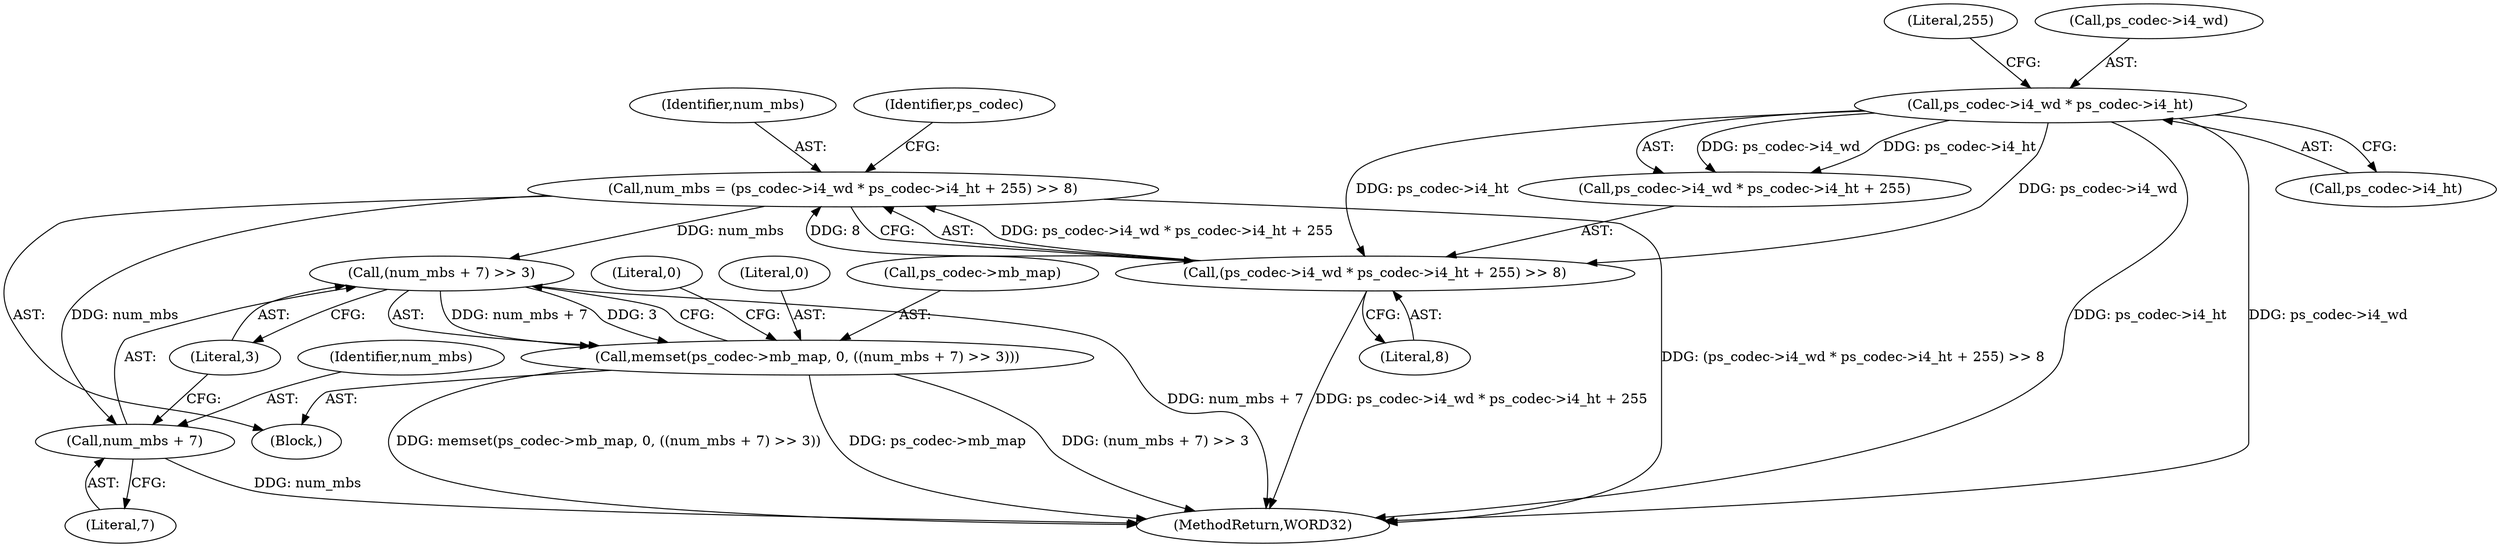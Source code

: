 digraph "0_Android_a33f6725d7e9f92330f995ce2dcf4faa33f6433f@integer" {
"1000323" [label="(Call,num_mbs = (ps_codec->i4_wd * ps_codec->i4_ht + 255) >> 8)"];
"1000325" [label="(Call,(ps_codec->i4_wd * ps_codec->i4_ht + 255) >> 8)"];
"1000327" [label="(Call,ps_codec->i4_wd * ps_codec->i4_ht)"];
"1000346" [label="(Call,(num_mbs + 7) >> 3)"];
"1000341" [label="(Call,memset(ps_codec->mb_map, 0, ((num_mbs + 7) >> 3)))"];
"1000347" [label="(Call,num_mbs + 7)"];
"1000346" [label="(Call,(num_mbs + 7) >> 3)"];
"1000354" [label="(Literal,0)"];
"1000321" [label="(Block,)"];
"1000335" [label="(Literal,8)"];
"1000347" [label="(Call,num_mbs + 7)"];
"1000324" [label="(Identifier,num_mbs)"];
"1000325" [label="(Call,(ps_codec->i4_wd * ps_codec->i4_ht + 255) >> 8)"];
"1000342" [label="(Call,ps_codec->mb_map)"];
"1000349" [label="(Literal,7)"];
"1000348" [label="(Identifier,num_mbs)"];
"1001906" [label="(MethodReturn,WORD32)"];
"1000331" [label="(Call,ps_codec->i4_ht)"];
"1000341" [label="(Call,memset(ps_codec->mb_map, 0, ((num_mbs + 7) >> 3)))"];
"1000326" [label="(Call,ps_codec->i4_wd * ps_codec->i4_ht + 255)"];
"1000334" [label="(Literal,255)"];
"1000323" [label="(Call,num_mbs = (ps_codec->i4_wd * ps_codec->i4_ht + 255) >> 8)"];
"1000338" [label="(Identifier,ps_codec)"];
"1000350" [label="(Literal,3)"];
"1000328" [label="(Call,ps_codec->i4_wd)"];
"1000327" [label="(Call,ps_codec->i4_wd * ps_codec->i4_ht)"];
"1000345" [label="(Literal,0)"];
"1000323" -> "1000321"  [label="AST: "];
"1000323" -> "1000325"  [label="CFG: "];
"1000324" -> "1000323"  [label="AST: "];
"1000325" -> "1000323"  [label="AST: "];
"1000338" -> "1000323"  [label="CFG: "];
"1000323" -> "1001906"  [label="DDG: (ps_codec->i4_wd * ps_codec->i4_ht + 255) >> 8"];
"1000325" -> "1000323"  [label="DDG: ps_codec->i4_wd * ps_codec->i4_ht + 255"];
"1000325" -> "1000323"  [label="DDG: 8"];
"1000323" -> "1000346"  [label="DDG: num_mbs"];
"1000323" -> "1000347"  [label="DDG: num_mbs"];
"1000325" -> "1000335"  [label="CFG: "];
"1000326" -> "1000325"  [label="AST: "];
"1000335" -> "1000325"  [label="AST: "];
"1000325" -> "1001906"  [label="DDG: ps_codec->i4_wd * ps_codec->i4_ht + 255"];
"1000327" -> "1000325"  [label="DDG: ps_codec->i4_wd"];
"1000327" -> "1000325"  [label="DDG: ps_codec->i4_ht"];
"1000327" -> "1000326"  [label="AST: "];
"1000327" -> "1000331"  [label="CFG: "];
"1000328" -> "1000327"  [label="AST: "];
"1000331" -> "1000327"  [label="AST: "];
"1000334" -> "1000327"  [label="CFG: "];
"1000327" -> "1001906"  [label="DDG: ps_codec->i4_ht"];
"1000327" -> "1001906"  [label="DDG: ps_codec->i4_wd"];
"1000327" -> "1000326"  [label="DDG: ps_codec->i4_wd"];
"1000327" -> "1000326"  [label="DDG: ps_codec->i4_ht"];
"1000346" -> "1000341"  [label="AST: "];
"1000346" -> "1000350"  [label="CFG: "];
"1000347" -> "1000346"  [label="AST: "];
"1000350" -> "1000346"  [label="AST: "];
"1000341" -> "1000346"  [label="CFG: "];
"1000346" -> "1001906"  [label="DDG: num_mbs + 7"];
"1000346" -> "1000341"  [label="DDG: num_mbs + 7"];
"1000346" -> "1000341"  [label="DDG: 3"];
"1000341" -> "1000321"  [label="AST: "];
"1000342" -> "1000341"  [label="AST: "];
"1000345" -> "1000341"  [label="AST: "];
"1000354" -> "1000341"  [label="CFG: "];
"1000341" -> "1001906"  [label="DDG: ps_codec->mb_map"];
"1000341" -> "1001906"  [label="DDG: (num_mbs + 7) >> 3"];
"1000341" -> "1001906"  [label="DDG: memset(ps_codec->mb_map, 0, ((num_mbs + 7) >> 3))"];
"1000347" -> "1000349"  [label="CFG: "];
"1000348" -> "1000347"  [label="AST: "];
"1000349" -> "1000347"  [label="AST: "];
"1000350" -> "1000347"  [label="CFG: "];
"1000347" -> "1001906"  [label="DDG: num_mbs"];
}
